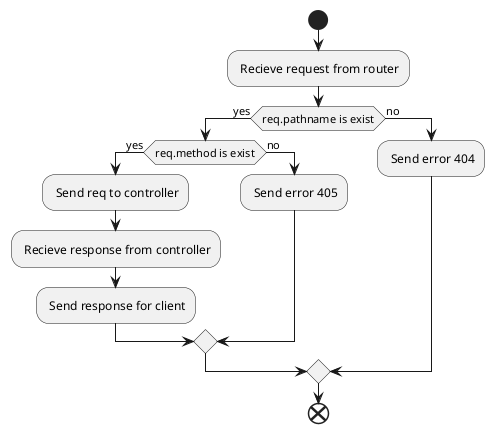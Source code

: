 @startuml

start

: Recieve request from router;
if (req.pathname is exist) then (yes)
  if (req.method is exist) then (yes)
    : Send req to controller;
    : Recieve response from controller;
    : Send response for client;
  else (no)
    : Send error 405;
  endif
else (no)
  : Send error 404;
endif

end

@enduml